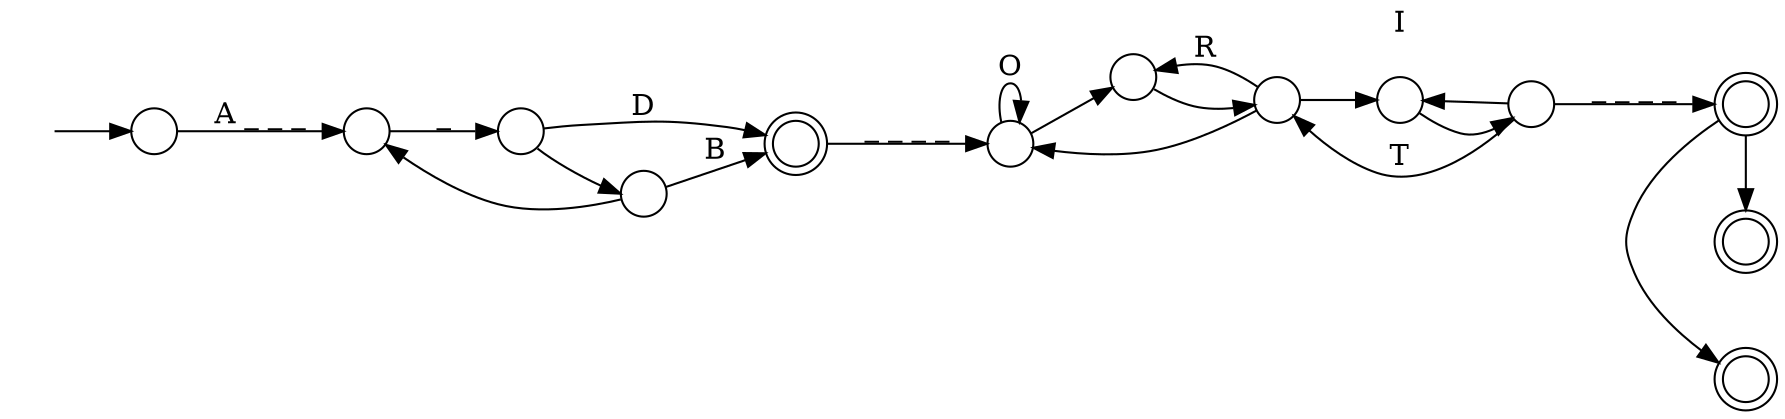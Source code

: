 # $Id$

digraph G {
	rankdir = LR;
	node [ shape = circle ];
	node [ label = "", width = 0.3 ];

	start [ shape = none ];
	start -> 0 [ tooltip = "0 1 2 3 4 5 6 7 8 9 fsm re lx" ];

	0 -> 1 [ label = "A _ _ _", tooltip = "1 2 3 4 5 6 7 8 9 fsm re lx" ];
	1 -> 2 [ label = " _ ", tooltip = "1 2 3 4 5 6 7 8 9 fsm re lx" ];
	4 -> 2 [ style = "invis", weight = 0 ];
	4 -> 1 [ label = " ", weight = 0, tooltip = "1 2 3 4" ];
	2 -> 3 [ label = "D", tooltip = "3 5 6 7 8 9 fsm re lx" ];

	3 -> 5 [ label = "_ _ _ _", tooltip = "5 6 7 8 9 fsm re lx" ];

	4 -> 3 [ label = "B", tooltip = "3 5 6 7 8 9 fsm re lx" ];
	5 -> 5 [ label = "O", tooltip = "" ];
	7 -> 5 [ label = " ", tooltip = "5 7 8" ];
	7 -> 8 [ label = "R", tooltip = "6 7 8 9 fsm re lx" ];
	8 -> 7 [ label = " ", tooltip = "5 6 7 8 9 fsm re lx" ];
	6 -> 9 [ label = " ", tooltip = "5 6 7 8 9 fsm re lx" ];
	6 -> 6 [ label = "I", color = "invis" ];
	9 -> 7 [ label = "T", weight = 0, tooltip = "5 6 7 8 9 fsm re lx" ];

	9 -> fsm [ label = "_ _ _ _", tooltip = "fsm re lx" ];

	9 -> 6 [ tooltip = "5 6 7 8 9 fsm re lx" ];
	5 -> 8 [ tooltip = "5 6 7 8 9 fsm re lx" ];
	2 -> 4 [ tooltip = "1 2 3 4 5 6 7 8 9 fsm re lx" ];
	7 -> 6 [ tooltip = "5 6 7 8 9 fsm re lx" ];

	fsm -> re [ tooltip = "re" ];
	re  -> lx [ style = "invis" ];
	fsm -> lx [ label = "", tooltip = "lx" ];

	{
		rank = same;
		fsm; re; lx;
	}

	{
		3   [ shape = doublecircle ];
		fsm [ shape = doublecircle ];
		re  [ shape = doublecircle ];
		lx  [ shape = doublecircle ];
	}

	0 [ URL = "http://www.libfsm.org/about",    target = "/about" ];
	1 [ ];
	2 [ URL = "http://docs.libfsm.org/",        target = "(docs|man)\.libfsm\.org" ];
	3 [ ];
	4 [ URL = "http://blog.libfsm.org/",        target = "blog\.libfsm\.org" ];
	5 [ URL = "http://www.libfsm.org/download", target = "/download" ];
	6 [ URL = "http://www.libfsm.org/timeline", target = "/timeline" ];
	7 [ URL = "http://code.libfsm.org/",        target = "code\.libfsm\.org" ];
	8 [ ];
	9 [ URL = "http://tickets.libfsm.org/",     target = "tickets\.libfsm\.org" ];

	fsm [ URL = "http://www.libfsm.org/libfsm", target = "/libfsm" ];
	re  [ URL = "http://www.libfsm.org/libre",  target = "/libre" ];
	lx  [ URL = "http://www.libfsm.org/lx",     target = "/lx" ];
}

